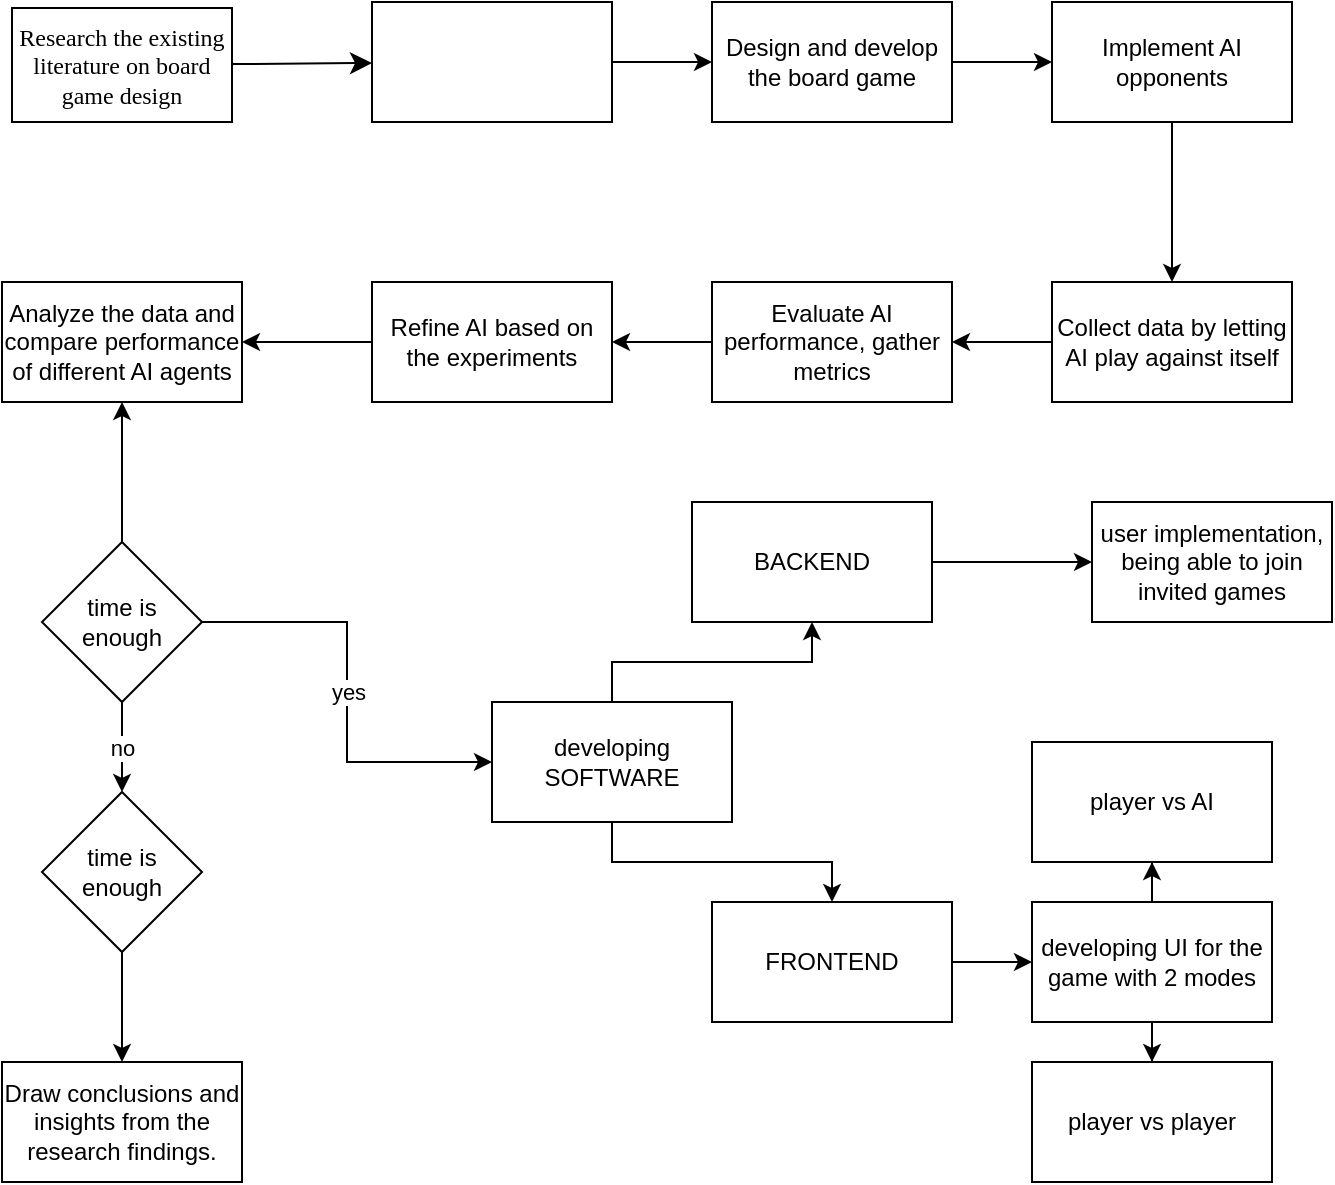 <mxfile version="21.3.7" type="device">
  <diagram name="Page-1" id="52a04d89-c75d-2922-d76d-85b35f80e030">
    <mxGraphModel dx="1242" dy="796" grid="1" gridSize="10" guides="1" tooltips="1" connect="1" arrows="1" fold="1" page="1" pageScale="1" pageWidth="1100" pageHeight="850" background="none" math="0" shadow="0">
      <root>
        <mxCell id="0" />
        <mxCell id="1" parent="0" />
        <mxCell id="1fdf3b25b50cf41e-27" style="edgeStyle=none;html=1;labelBackgroundColor=none;startFill=0;startSize=8;endFill=1;endSize=8;fontFamily=Verdana;fontSize=12;" parent="1" source="17472293e6e8944d-30" target="FbzcXLJzpMlFmON38h0d-1" edge="1">
          <mxGeometry relative="1" as="geometry">
            <mxPoint x="390" y="62.72" as="targetPoint" />
          </mxGeometry>
        </mxCell>
        <mxCell id="17472293e6e8944d-30" value="Research the existing literature on board game design" style="whiteSpace=wrap;html=1;rounded=0;shadow=0;comic=0;labelBackgroundColor=none;strokeWidth=1;fontFamily=Verdana;fontSize=12;align=center;" parent="1" vertex="1">
          <mxGeometry x="30" y="33" width="110" height="57" as="geometry" />
        </mxCell>
        <mxCell id="FbzcXLJzpMlFmON38h0d-5" value="" style="edgeStyle=orthogonalEdgeStyle;rounded=0;orthogonalLoop=1;jettySize=auto;html=1;" edge="1" parent="1" source="FbzcXLJzpMlFmON38h0d-1" target="FbzcXLJzpMlFmON38h0d-4">
          <mxGeometry relative="1" as="geometry" />
        </mxCell>
        <mxCell id="FbzcXLJzpMlFmON38h0d-1" value="&lt;div style=&quot;text-align: left;&quot;&gt;&lt;font face=&quot;Söhne, ui-sans-serif, system-ui, -apple-system, Segoe UI, Roboto, Ubuntu, Cantarell, Noto Sans, sans-serif, Helvetica Neue, Arial, Apple Color Emoji, Segoe UI Emoji, Segoe UI Symbol, Noto Color Emoji&quot; color=&quot;#ffffff&quot;&gt;Analyze different AI approaches suitable for the board game&lt;/font&gt;&lt;br&gt;&lt;/div&gt;" style="rounded=0;whiteSpace=wrap;html=1;" vertex="1" parent="1">
          <mxGeometry x="210" y="30.0" width="120" height="60" as="geometry" />
        </mxCell>
        <mxCell id="FbzcXLJzpMlFmON38h0d-7" value="" style="edgeStyle=orthogonalEdgeStyle;rounded=0;orthogonalLoop=1;jettySize=auto;html=1;" edge="1" parent="1" source="FbzcXLJzpMlFmON38h0d-4" target="FbzcXLJzpMlFmON38h0d-6">
          <mxGeometry relative="1" as="geometry" />
        </mxCell>
        <mxCell id="FbzcXLJzpMlFmON38h0d-4" value="Design and develop the board game" style="whiteSpace=wrap;html=1;rounded=0;" vertex="1" parent="1">
          <mxGeometry x="380" y="30.0" width="120" height="60" as="geometry" />
        </mxCell>
        <mxCell id="FbzcXLJzpMlFmON38h0d-10" value="" style="edgeStyle=orthogonalEdgeStyle;rounded=0;orthogonalLoop=1;jettySize=auto;html=1;" edge="1" parent="1" source="FbzcXLJzpMlFmON38h0d-6" target="FbzcXLJzpMlFmON38h0d-9">
          <mxGeometry relative="1" as="geometry" />
        </mxCell>
        <mxCell id="FbzcXLJzpMlFmON38h0d-6" value="Implement AI opponents" style="whiteSpace=wrap;html=1;rounded=0;" vertex="1" parent="1">
          <mxGeometry x="550" y="30.0" width="120" height="60" as="geometry" />
        </mxCell>
        <mxCell id="FbzcXLJzpMlFmON38h0d-12" value="" style="edgeStyle=orthogonalEdgeStyle;rounded=0;orthogonalLoop=1;jettySize=auto;html=1;" edge="1" parent="1" source="FbzcXLJzpMlFmON38h0d-9" target="FbzcXLJzpMlFmON38h0d-11">
          <mxGeometry relative="1" as="geometry" />
        </mxCell>
        <mxCell id="FbzcXLJzpMlFmON38h0d-9" value="Collect data by letting AI play against itself" style="rounded=0;whiteSpace=wrap;html=1;" vertex="1" parent="1">
          <mxGeometry x="550" y="170.0" width="120" height="60" as="geometry" />
        </mxCell>
        <mxCell id="FbzcXLJzpMlFmON38h0d-14" value="" style="edgeStyle=orthogonalEdgeStyle;rounded=0;orthogonalLoop=1;jettySize=auto;html=1;" edge="1" parent="1" source="FbzcXLJzpMlFmON38h0d-11" target="FbzcXLJzpMlFmON38h0d-13">
          <mxGeometry relative="1" as="geometry" />
        </mxCell>
        <mxCell id="FbzcXLJzpMlFmON38h0d-11" value="Evaluate AI performance, gather metrics" style="whiteSpace=wrap;html=1;rounded=0;" vertex="1" parent="1">
          <mxGeometry x="380" y="170.0" width="120" height="60" as="geometry" />
        </mxCell>
        <mxCell id="FbzcXLJzpMlFmON38h0d-16" value="" style="edgeStyle=orthogonalEdgeStyle;rounded=0;orthogonalLoop=1;jettySize=auto;html=1;" edge="1" parent="1" source="FbzcXLJzpMlFmON38h0d-13" target="FbzcXLJzpMlFmON38h0d-15">
          <mxGeometry relative="1" as="geometry" />
        </mxCell>
        <mxCell id="FbzcXLJzpMlFmON38h0d-13" value="Refine AI based on the experiments" style="whiteSpace=wrap;html=1;rounded=0;" vertex="1" parent="1">
          <mxGeometry x="210" y="170.0" width="120" height="60" as="geometry" />
        </mxCell>
        <mxCell id="FbzcXLJzpMlFmON38h0d-15" value="Analyze the data and compare performance of different AI agents" style="whiteSpace=wrap;html=1;rounded=0;" vertex="1" parent="1">
          <mxGeometry x="25" y="170.0" width="120" height="60" as="geometry" />
        </mxCell>
        <mxCell id="FbzcXLJzpMlFmON38h0d-18" value="" style="edgeStyle=orthogonalEdgeStyle;rounded=0;orthogonalLoop=1;jettySize=auto;html=1;" edge="1" parent="1" source="FbzcXLJzpMlFmON38h0d-17" target="FbzcXLJzpMlFmON38h0d-15">
          <mxGeometry relative="1" as="geometry" />
        </mxCell>
        <mxCell id="FbzcXLJzpMlFmON38h0d-20" value="yes" style="edgeStyle=orthogonalEdgeStyle;rounded=0;orthogonalLoop=1;jettySize=auto;html=1;" edge="1" parent="1" source="FbzcXLJzpMlFmON38h0d-17" target="FbzcXLJzpMlFmON38h0d-19">
          <mxGeometry relative="1" as="geometry" />
        </mxCell>
        <mxCell id="FbzcXLJzpMlFmON38h0d-22" value="no" style="edgeStyle=orthogonalEdgeStyle;rounded=0;orthogonalLoop=1;jettySize=auto;html=1;" edge="1" parent="1" source="FbzcXLJzpMlFmON38h0d-17" target="FbzcXLJzpMlFmON38h0d-21">
          <mxGeometry relative="1" as="geometry" />
        </mxCell>
        <mxCell id="FbzcXLJzpMlFmON38h0d-17" value="time is enough" style="rhombus;whiteSpace=wrap;html=1;" vertex="1" parent="1">
          <mxGeometry x="45" y="300" width="80" height="80" as="geometry" />
        </mxCell>
        <mxCell id="FbzcXLJzpMlFmON38h0d-27" value="" style="edgeStyle=orthogonalEdgeStyle;rounded=0;orthogonalLoop=1;jettySize=auto;html=1;" edge="1" parent="1" source="FbzcXLJzpMlFmON38h0d-19" target="FbzcXLJzpMlFmON38h0d-26">
          <mxGeometry relative="1" as="geometry" />
        </mxCell>
        <mxCell id="FbzcXLJzpMlFmON38h0d-30" value="" style="edgeStyle=orthogonalEdgeStyle;rounded=0;orthogonalLoop=1;jettySize=auto;html=1;" edge="1" parent="1" source="FbzcXLJzpMlFmON38h0d-19" target="FbzcXLJzpMlFmON38h0d-29">
          <mxGeometry relative="1" as="geometry" />
        </mxCell>
        <mxCell id="FbzcXLJzpMlFmON38h0d-19" value="developing SOFTWARE" style="whiteSpace=wrap;html=1;" vertex="1" parent="1">
          <mxGeometry x="270" y="380" width="120" height="60" as="geometry" />
        </mxCell>
        <mxCell id="FbzcXLJzpMlFmON38h0d-40" value="" style="edgeStyle=orthogonalEdgeStyle;rounded=0;orthogonalLoop=1;jettySize=auto;html=1;" edge="1" parent="1" source="FbzcXLJzpMlFmON38h0d-21" target="FbzcXLJzpMlFmON38h0d-39">
          <mxGeometry relative="1" as="geometry" />
        </mxCell>
        <mxCell id="FbzcXLJzpMlFmON38h0d-21" value="time is enough" style="rhombus;whiteSpace=wrap;html=1;" vertex="1" parent="1">
          <mxGeometry x="45" y="425" width="80" height="80" as="geometry" />
        </mxCell>
        <mxCell id="FbzcXLJzpMlFmON38h0d-32" value="" style="edgeStyle=orthogonalEdgeStyle;rounded=0;orthogonalLoop=1;jettySize=auto;html=1;" edge="1" parent="1" source="FbzcXLJzpMlFmON38h0d-26" target="FbzcXLJzpMlFmON38h0d-31">
          <mxGeometry relative="1" as="geometry" />
        </mxCell>
        <mxCell id="FbzcXLJzpMlFmON38h0d-26" value="FRONTEND" style="whiteSpace=wrap;html=1;" vertex="1" parent="1">
          <mxGeometry x="380" y="480" width="120" height="60" as="geometry" />
        </mxCell>
        <mxCell id="FbzcXLJzpMlFmON38h0d-38" value="" style="edgeStyle=orthogonalEdgeStyle;rounded=0;orthogonalLoop=1;jettySize=auto;html=1;" edge="1" parent="1" source="FbzcXLJzpMlFmON38h0d-29" target="FbzcXLJzpMlFmON38h0d-37">
          <mxGeometry relative="1" as="geometry" />
        </mxCell>
        <mxCell id="FbzcXLJzpMlFmON38h0d-29" value="BACKEND" style="whiteSpace=wrap;html=1;" vertex="1" parent="1">
          <mxGeometry x="370" y="280" width="120" height="60" as="geometry" />
        </mxCell>
        <mxCell id="FbzcXLJzpMlFmON38h0d-34" value="" style="edgeStyle=orthogonalEdgeStyle;rounded=0;orthogonalLoop=1;jettySize=auto;html=1;" edge="1" parent="1" source="FbzcXLJzpMlFmON38h0d-31" target="FbzcXLJzpMlFmON38h0d-33">
          <mxGeometry relative="1" as="geometry" />
        </mxCell>
        <mxCell id="FbzcXLJzpMlFmON38h0d-36" value="" style="edgeStyle=orthogonalEdgeStyle;rounded=0;orthogonalLoop=1;jettySize=auto;html=1;" edge="1" parent="1" source="FbzcXLJzpMlFmON38h0d-31" target="FbzcXLJzpMlFmON38h0d-35">
          <mxGeometry relative="1" as="geometry" />
        </mxCell>
        <mxCell id="FbzcXLJzpMlFmON38h0d-31" value="developing UI for the game with 2 modes" style="whiteSpace=wrap;html=1;" vertex="1" parent="1">
          <mxGeometry x="540" y="480" width="120" height="60" as="geometry" />
        </mxCell>
        <mxCell id="FbzcXLJzpMlFmON38h0d-33" value="player vs AI" style="whiteSpace=wrap;html=1;" vertex="1" parent="1">
          <mxGeometry x="540" y="400" width="120" height="60" as="geometry" />
        </mxCell>
        <mxCell id="FbzcXLJzpMlFmON38h0d-35" value="player vs player" style="whiteSpace=wrap;html=1;" vertex="1" parent="1">
          <mxGeometry x="540" y="560" width="120" height="60" as="geometry" />
        </mxCell>
        <mxCell id="FbzcXLJzpMlFmON38h0d-37" value="user implementation, being able to join invited games" style="whiteSpace=wrap;html=1;" vertex="1" parent="1">
          <mxGeometry x="570" y="280" width="120" height="60" as="geometry" />
        </mxCell>
        <mxCell id="FbzcXLJzpMlFmON38h0d-39" value="Draw conclusions and insights from the research findings." style="whiteSpace=wrap;html=1;" vertex="1" parent="1">
          <mxGeometry x="25" y="560" width="120" height="60" as="geometry" />
        </mxCell>
      </root>
    </mxGraphModel>
  </diagram>
</mxfile>
